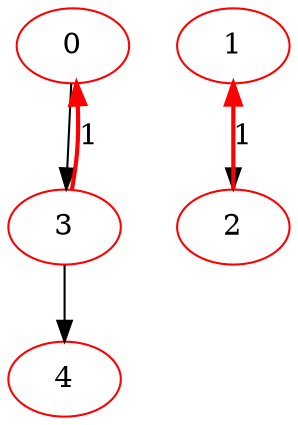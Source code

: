 digraph LoadConst { 
{
0 [color=red ];

1 [color=red ];

2 [color=red ];

3 [color=red ];

4 [color=red ];
3 -> 0 [style=bold, color=red, label=1] 
2 -> 1 [style=bold, color=red, label=1] 
1 -> 2
0 -> 3
3 -> 4

}

}